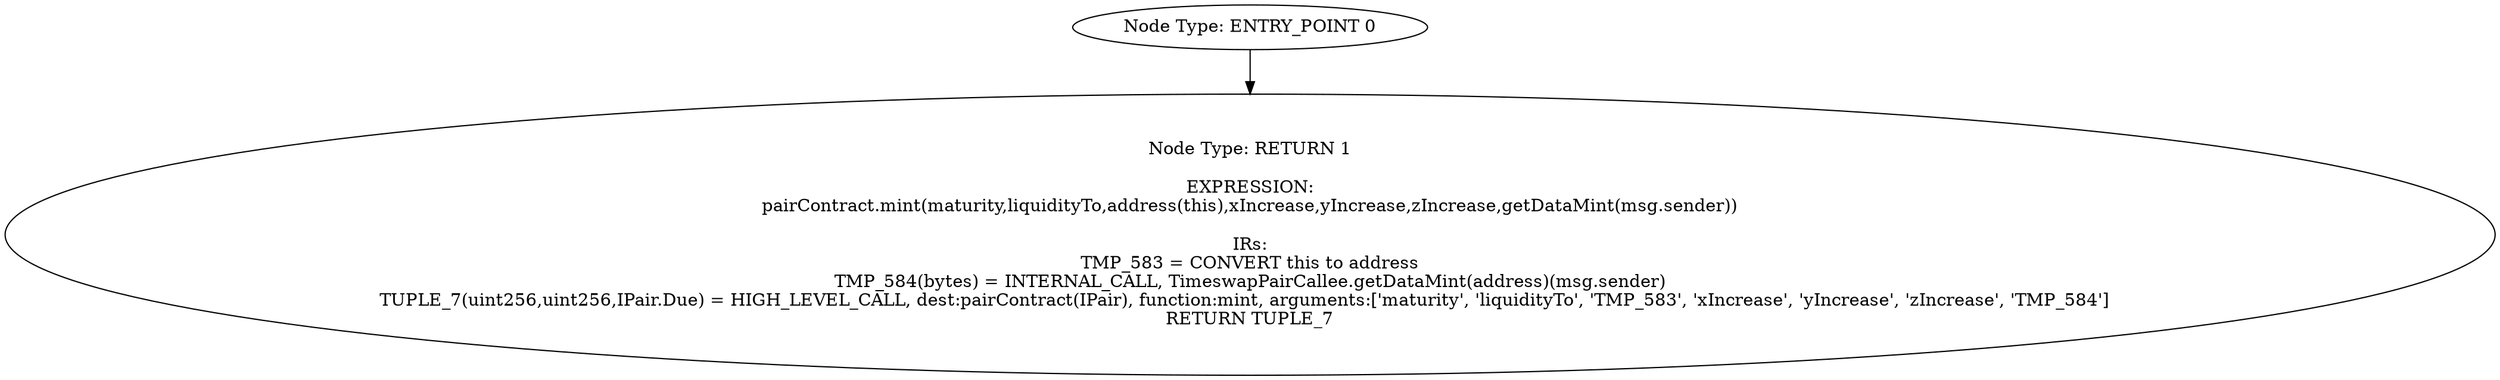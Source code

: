 digraph{
0[label="Node Type: ENTRY_POINT 0
"];
0->1;
1[label="Node Type: RETURN 1

EXPRESSION:
pairContract.mint(maturity,liquidityTo,address(this),xIncrease,yIncrease,zIncrease,getDataMint(msg.sender))

IRs:
TMP_583 = CONVERT this to address
TMP_584(bytes) = INTERNAL_CALL, TimeswapPairCallee.getDataMint(address)(msg.sender)
TUPLE_7(uint256,uint256,IPair.Due) = HIGH_LEVEL_CALL, dest:pairContract(IPair), function:mint, arguments:['maturity', 'liquidityTo', 'TMP_583', 'xIncrease', 'yIncrease', 'zIncrease', 'TMP_584']  
RETURN TUPLE_7"];
}
